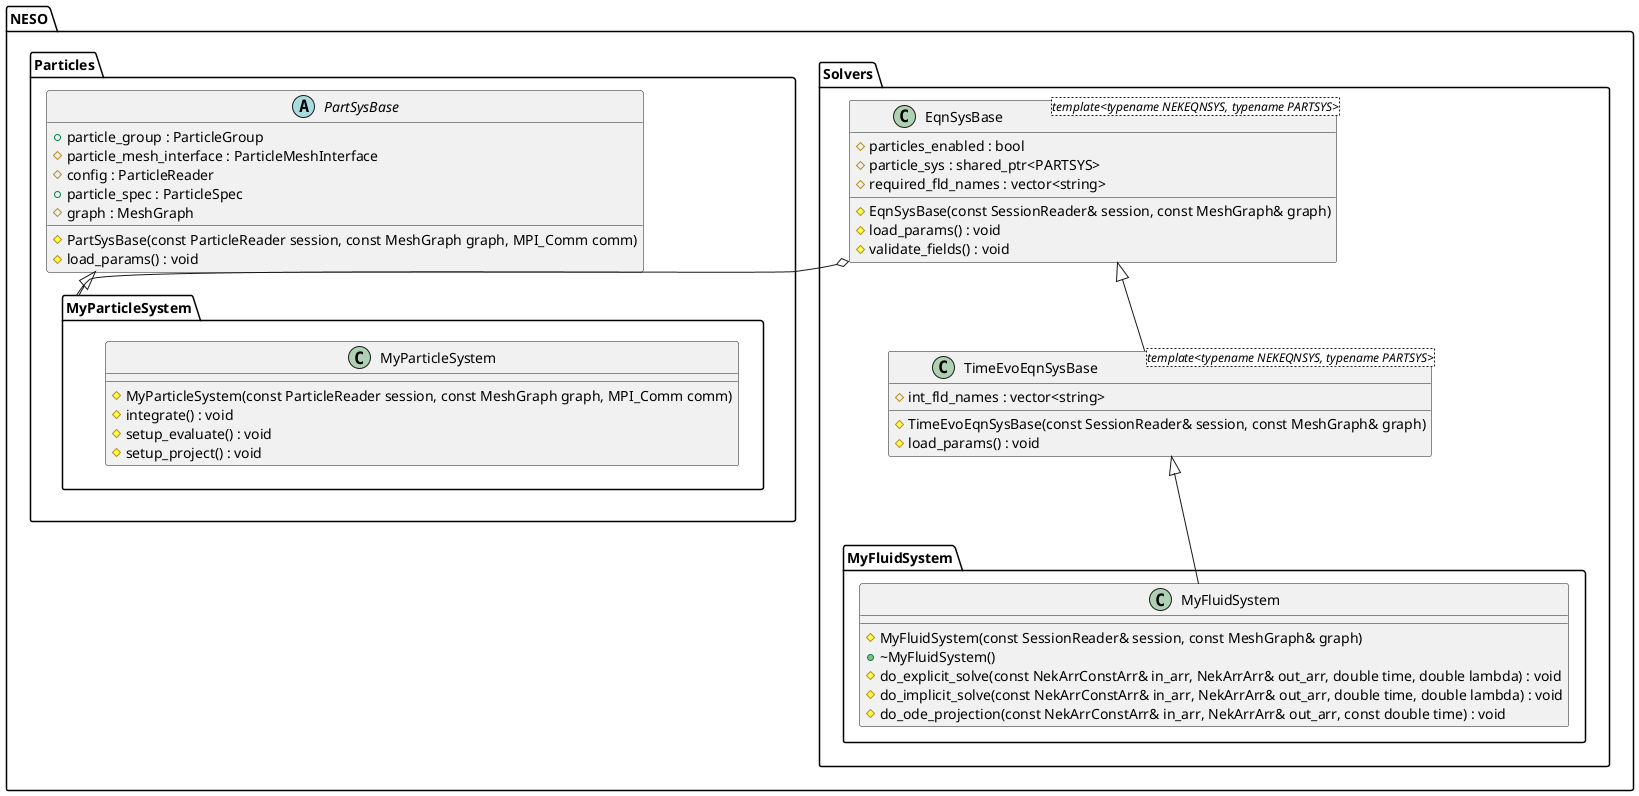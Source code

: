 @startuml

/' Objects '/
namespace NESO {
	namespace Solvers {
		class EqnSysBase <template<typename NEKEQNSYS, typename PARTSYS>> {
			#EqnSysBase(const SessionReader& session, const MeshGraph& graph)
			#particles_enabled : bool
			#particle_sys : shared_ptr<PARTSYS>
			#required_fld_names : vector<string>
			#load_params() : void
			#validate_fields() : void
		}

		class TimeEvoEqnSysBase <template<typename NEKEQNSYS, typename PARTSYS>> {
			#TimeEvoEqnSysBase(const SessionReader& session, const MeshGraph& graph)
			#int_fld_names : vector<string>
			#load_params() : void
		}

		namespace MyFluidSystem {
			class MyFluidSystem {
				#MyFluidSystem(const SessionReader& session, const MeshGraph& graph)
				+~MyFluidSystem()
				#do_explicit_solve(const NekArrConstArr& in_arr, NekArrArr& out_arr, double time, double lambda) : void
				#do_implicit_solve(const NekArrConstArr& in_arr, NekArrArr& out_arr, double time, double lambda) : void
				#do_ode_projection(const NekArrConstArr& in_arr, NekArrArr& out_arr, const double time) : void
			}
		}
	}

	namespace Particles {
		abstract class PartSysBase {
			#PartSysBase(const ParticleReader session, const MeshGraph graph, MPI_Comm comm)
			+particle_group : ParticleGroup
			#particle_mesh_interface : ParticleMeshInterface
			#config : ParticleReader
			+particle_spec : ParticleSpec
			#graph : MeshGraph
			#load_params() : void
		}

			namespace MyParticleSystem {
			class MyParticleSystem {
				#MyParticleSystem(const ParticleReader session, const MeshGraph graph, MPI_Comm comm)
			#integrate() : void
			#setup_evaluate() : void
			#setup_project() : void
			}
		}

	}
}

/' Inheritance relationships '/
NESO.Solvers.EqnSysBase <|-- NESO.Solvers.TimeEvoEqnSysBase
NESO.Solvers.TimeEvoEqnSysBase <|-- NESO.Solvers.MyFluidSystem.MyFluidSystem
NESO.Particles.PartSysBase <|-- NESO.Particles.MyParticleSystem

/' Aggregation relationships '/
NESO.Solvers.EqnSysBase o-- NESO.Particles.MyParticleSystem

@enduml

